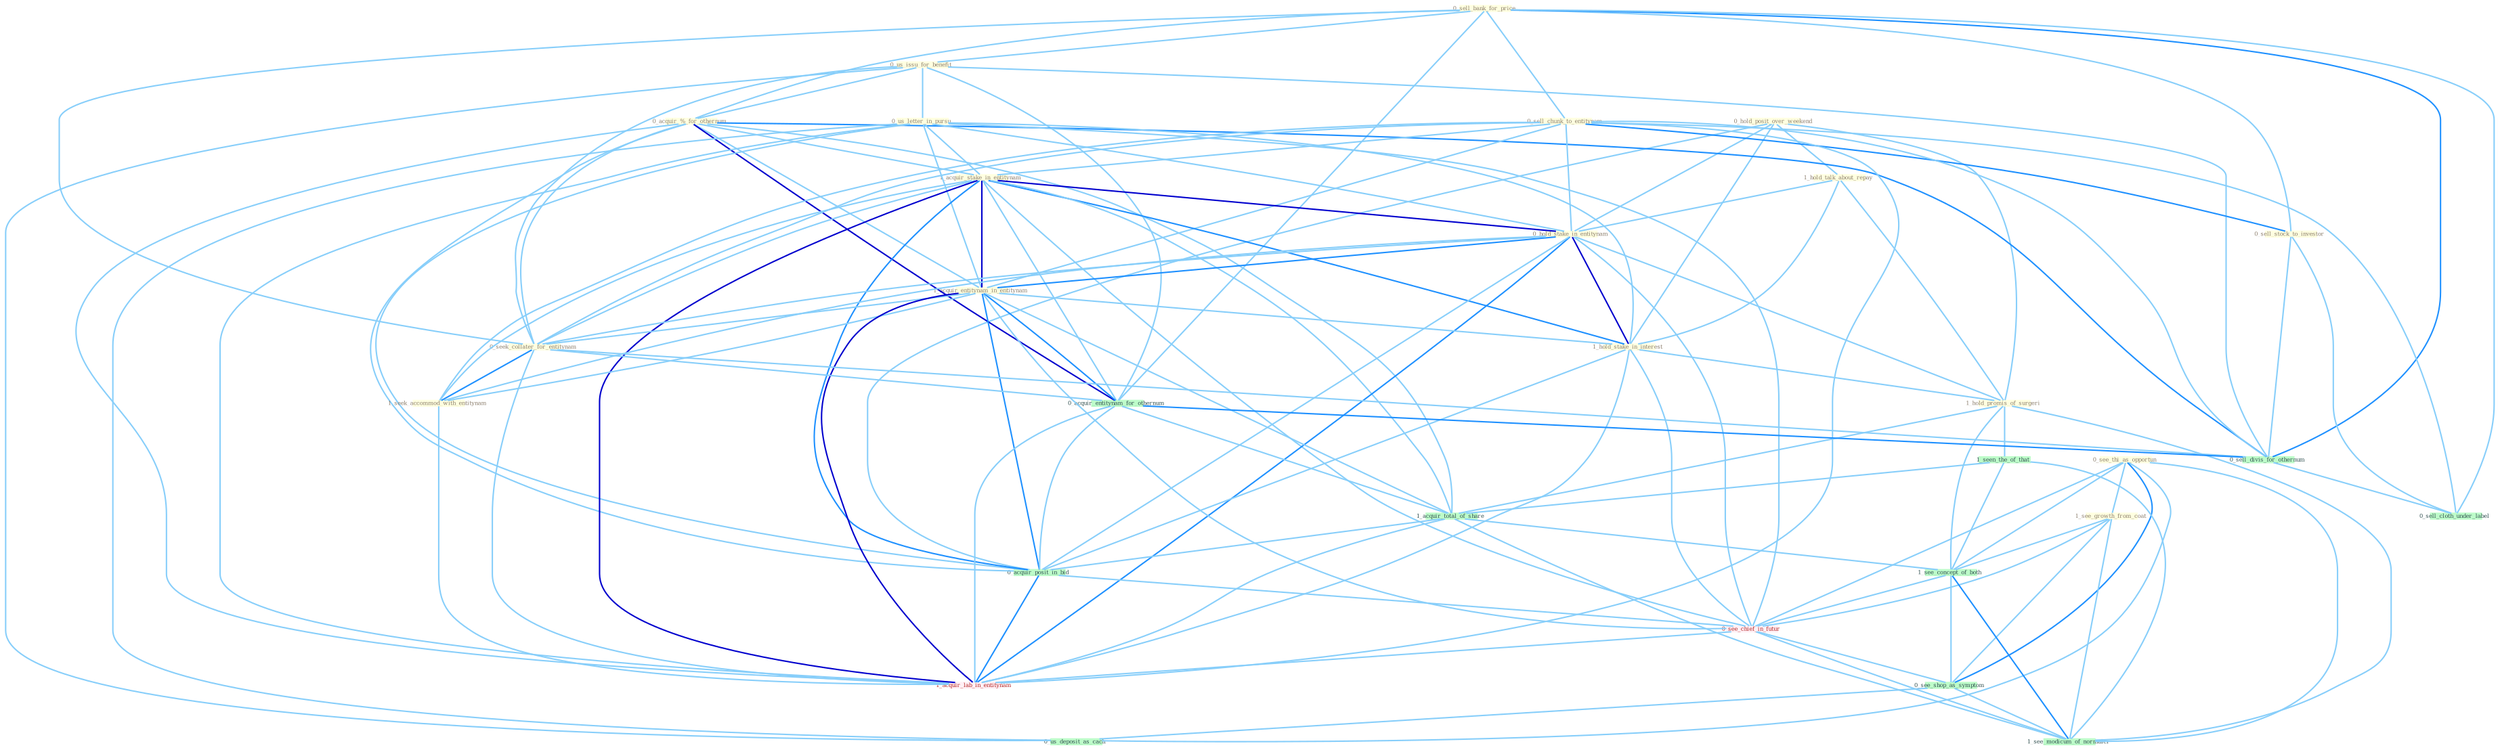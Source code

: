 Graph G{ 
    node
    [shape=polygon,style=filled,width=.5,height=.06,color="#BDFCC9",fixedsize=true,fontsize=4,
    fontcolor="#2f4f4f"];
    {node
    [color="#ffffe0", fontcolor="#8b7d6b"] "0_sell_bank_for_price " "0_hold_posit_over_weekend " "0_us_issu_for_benefit " "0_acquir_%_for_othernum " "1_hold_talk_about_repay " "0_us_letter_in_pursu " "0_see_thi_as_opportun " "0_sell_chunk_to_entitynam " "1_acquir_stake_in_entitynam " "0_sell_stock_to_investor " "0_hold_stake_in_entitynam " "1_acquir_entitynam_in_entitynam " "1_see_growth_from_coat " "1_hold_stake_in_interest " "0_seek_collater_for_entitynam " "1_seek_accommod_with_entitynam " "1_hold_promis_of_surgeri "}
{node [color="#fff0f5", fontcolor="#b22222"] "0_see_chief_in_futur " "1_acquir_lab_in_entitynam "}
edge [color="#B0E2FF"];

	"0_sell_bank_for_price " -- "0_us_issu_for_benefit " [w="1", color="#87cefa" ];
	"0_sell_bank_for_price " -- "0_acquir_%_for_othernum " [w="1", color="#87cefa" ];
	"0_sell_bank_for_price " -- "0_sell_chunk_to_entitynam " [w="1", color="#87cefa" ];
	"0_sell_bank_for_price " -- "0_sell_stock_to_investor " [w="1", color="#87cefa" ];
	"0_sell_bank_for_price " -- "0_seek_collater_for_entitynam " [w="1", color="#87cefa" ];
	"0_sell_bank_for_price " -- "0_acquir_entitynam_for_othernum " [w="1", color="#87cefa" ];
	"0_sell_bank_for_price " -- "0_sell_divis_for_othernum " [w="2", color="#1e90ff" , len=0.8];
	"0_sell_bank_for_price " -- "0_sell_cloth_under_label " [w="1", color="#87cefa" ];
	"0_hold_posit_over_weekend " -- "1_hold_talk_about_repay " [w="1", color="#87cefa" ];
	"0_hold_posit_over_weekend " -- "0_hold_stake_in_entitynam " [w="1", color="#87cefa" ];
	"0_hold_posit_over_weekend " -- "1_hold_stake_in_interest " [w="1", color="#87cefa" ];
	"0_hold_posit_over_weekend " -- "1_hold_promis_of_surgeri " [w="1", color="#87cefa" ];
	"0_hold_posit_over_weekend " -- "0_acquir_posit_in_bid " [w="1", color="#87cefa" ];
	"0_us_issu_for_benefit " -- "0_acquir_%_for_othernum " [w="1", color="#87cefa" ];
	"0_us_issu_for_benefit " -- "0_us_letter_in_pursu " [w="1", color="#87cefa" ];
	"0_us_issu_for_benefit " -- "0_seek_collater_for_entitynam " [w="1", color="#87cefa" ];
	"0_us_issu_for_benefit " -- "0_acquir_entitynam_for_othernum " [w="1", color="#87cefa" ];
	"0_us_issu_for_benefit " -- "0_sell_divis_for_othernum " [w="1", color="#87cefa" ];
	"0_us_issu_for_benefit " -- "0_us_deposit_as_cach " [w="1", color="#87cefa" ];
	"0_acquir_%_for_othernum " -- "1_acquir_stake_in_entitynam " [w="1", color="#87cefa" ];
	"0_acquir_%_for_othernum " -- "1_acquir_entitynam_in_entitynam " [w="1", color="#87cefa" ];
	"0_acquir_%_for_othernum " -- "0_seek_collater_for_entitynam " [w="1", color="#87cefa" ];
	"0_acquir_%_for_othernum " -- "0_acquir_entitynam_for_othernum " [w="3", color="#0000cd" , len=0.6];
	"0_acquir_%_for_othernum " -- "0_sell_divis_for_othernum " [w="2", color="#1e90ff" , len=0.8];
	"0_acquir_%_for_othernum " -- "1_acquir_total_of_share " [w="1", color="#87cefa" ];
	"0_acquir_%_for_othernum " -- "0_acquir_posit_in_bid " [w="1", color="#87cefa" ];
	"0_acquir_%_for_othernum " -- "1_acquir_lab_in_entitynam " [w="1", color="#87cefa" ];
	"1_hold_talk_about_repay " -- "0_hold_stake_in_entitynam " [w="1", color="#87cefa" ];
	"1_hold_talk_about_repay " -- "1_hold_stake_in_interest " [w="1", color="#87cefa" ];
	"1_hold_talk_about_repay " -- "1_hold_promis_of_surgeri " [w="1", color="#87cefa" ];
	"0_us_letter_in_pursu " -- "1_acquir_stake_in_entitynam " [w="1", color="#87cefa" ];
	"0_us_letter_in_pursu " -- "0_hold_stake_in_entitynam " [w="1", color="#87cefa" ];
	"0_us_letter_in_pursu " -- "1_acquir_entitynam_in_entitynam " [w="1", color="#87cefa" ];
	"0_us_letter_in_pursu " -- "1_hold_stake_in_interest " [w="1", color="#87cefa" ];
	"0_us_letter_in_pursu " -- "0_acquir_posit_in_bid " [w="1", color="#87cefa" ];
	"0_us_letter_in_pursu " -- "0_see_chief_in_futur " [w="1", color="#87cefa" ];
	"0_us_letter_in_pursu " -- "1_acquir_lab_in_entitynam " [w="1", color="#87cefa" ];
	"0_us_letter_in_pursu " -- "0_us_deposit_as_cach " [w="1", color="#87cefa" ];
	"0_see_thi_as_opportun " -- "1_see_growth_from_coat " [w="1", color="#87cefa" ];
	"0_see_thi_as_opportun " -- "1_see_concept_of_both " [w="1", color="#87cefa" ];
	"0_see_thi_as_opportun " -- "0_see_chief_in_futur " [w="1", color="#87cefa" ];
	"0_see_thi_as_opportun " -- "0_see_shop_as_symptom " [w="2", color="#1e90ff" , len=0.8];
	"0_see_thi_as_opportun " -- "0_us_deposit_as_cach " [w="1", color="#87cefa" ];
	"0_see_thi_as_opportun " -- "1_see_modicum_of_normalci " [w="1", color="#87cefa" ];
	"0_sell_chunk_to_entitynam " -- "1_acquir_stake_in_entitynam " [w="1", color="#87cefa" ];
	"0_sell_chunk_to_entitynam " -- "0_sell_stock_to_investor " [w="2", color="#1e90ff" , len=0.8];
	"0_sell_chunk_to_entitynam " -- "0_hold_stake_in_entitynam " [w="1", color="#87cefa" ];
	"0_sell_chunk_to_entitynam " -- "1_acquir_entitynam_in_entitynam " [w="1", color="#87cefa" ];
	"0_sell_chunk_to_entitynam " -- "0_seek_collater_for_entitynam " [w="1", color="#87cefa" ];
	"0_sell_chunk_to_entitynam " -- "1_seek_accommod_with_entitynam " [w="1", color="#87cefa" ];
	"0_sell_chunk_to_entitynam " -- "0_sell_divis_for_othernum " [w="1", color="#87cefa" ];
	"0_sell_chunk_to_entitynam " -- "0_sell_cloth_under_label " [w="1", color="#87cefa" ];
	"0_sell_chunk_to_entitynam " -- "1_acquir_lab_in_entitynam " [w="1", color="#87cefa" ];
	"1_acquir_stake_in_entitynam " -- "0_hold_stake_in_entitynam " [w="3", color="#0000cd" , len=0.6];
	"1_acquir_stake_in_entitynam " -- "1_acquir_entitynam_in_entitynam " [w="3", color="#0000cd" , len=0.6];
	"1_acquir_stake_in_entitynam " -- "1_hold_stake_in_interest " [w="2", color="#1e90ff" , len=0.8];
	"1_acquir_stake_in_entitynam " -- "0_seek_collater_for_entitynam " [w="1", color="#87cefa" ];
	"1_acquir_stake_in_entitynam " -- "1_seek_accommod_with_entitynam " [w="1", color="#87cefa" ];
	"1_acquir_stake_in_entitynam " -- "0_acquir_entitynam_for_othernum " [w="1", color="#87cefa" ];
	"1_acquir_stake_in_entitynam " -- "1_acquir_total_of_share " [w="1", color="#87cefa" ];
	"1_acquir_stake_in_entitynam " -- "0_acquir_posit_in_bid " [w="2", color="#1e90ff" , len=0.8];
	"1_acquir_stake_in_entitynam " -- "0_see_chief_in_futur " [w="1", color="#87cefa" ];
	"1_acquir_stake_in_entitynam " -- "1_acquir_lab_in_entitynam " [w="3", color="#0000cd" , len=0.6];
	"0_sell_stock_to_investor " -- "0_sell_divis_for_othernum " [w="1", color="#87cefa" ];
	"0_sell_stock_to_investor " -- "0_sell_cloth_under_label " [w="1", color="#87cefa" ];
	"0_hold_stake_in_entitynam " -- "1_acquir_entitynam_in_entitynam " [w="2", color="#1e90ff" , len=0.8];
	"0_hold_stake_in_entitynam " -- "1_hold_stake_in_interest " [w="3", color="#0000cd" , len=0.6];
	"0_hold_stake_in_entitynam " -- "0_seek_collater_for_entitynam " [w="1", color="#87cefa" ];
	"0_hold_stake_in_entitynam " -- "1_seek_accommod_with_entitynam " [w="1", color="#87cefa" ];
	"0_hold_stake_in_entitynam " -- "1_hold_promis_of_surgeri " [w="1", color="#87cefa" ];
	"0_hold_stake_in_entitynam " -- "0_acquir_posit_in_bid " [w="1", color="#87cefa" ];
	"0_hold_stake_in_entitynam " -- "0_see_chief_in_futur " [w="1", color="#87cefa" ];
	"0_hold_stake_in_entitynam " -- "1_acquir_lab_in_entitynam " [w="2", color="#1e90ff" , len=0.8];
	"1_acquir_entitynam_in_entitynam " -- "1_hold_stake_in_interest " [w="1", color="#87cefa" ];
	"1_acquir_entitynam_in_entitynam " -- "0_seek_collater_for_entitynam " [w="1", color="#87cefa" ];
	"1_acquir_entitynam_in_entitynam " -- "1_seek_accommod_with_entitynam " [w="1", color="#87cefa" ];
	"1_acquir_entitynam_in_entitynam " -- "0_acquir_entitynam_for_othernum " [w="2", color="#1e90ff" , len=0.8];
	"1_acquir_entitynam_in_entitynam " -- "1_acquir_total_of_share " [w="1", color="#87cefa" ];
	"1_acquir_entitynam_in_entitynam " -- "0_acquir_posit_in_bid " [w="2", color="#1e90ff" , len=0.8];
	"1_acquir_entitynam_in_entitynam " -- "0_see_chief_in_futur " [w="1", color="#87cefa" ];
	"1_acquir_entitynam_in_entitynam " -- "1_acquir_lab_in_entitynam " [w="3", color="#0000cd" , len=0.6];
	"1_see_growth_from_coat " -- "1_see_concept_of_both " [w="1", color="#87cefa" ];
	"1_see_growth_from_coat " -- "0_see_chief_in_futur " [w="1", color="#87cefa" ];
	"1_see_growth_from_coat " -- "0_see_shop_as_symptom " [w="1", color="#87cefa" ];
	"1_see_growth_from_coat " -- "1_see_modicum_of_normalci " [w="1", color="#87cefa" ];
	"1_hold_stake_in_interest " -- "1_hold_promis_of_surgeri " [w="1", color="#87cefa" ];
	"1_hold_stake_in_interest " -- "0_acquir_posit_in_bid " [w="1", color="#87cefa" ];
	"1_hold_stake_in_interest " -- "0_see_chief_in_futur " [w="1", color="#87cefa" ];
	"1_hold_stake_in_interest " -- "1_acquir_lab_in_entitynam " [w="1", color="#87cefa" ];
	"0_seek_collater_for_entitynam " -- "1_seek_accommod_with_entitynam " [w="2", color="#1e90ff" , len=0.8];
	"0_seek_collater_for_entitynam " -- "0_acquir_entitynam_for_othernum " [w="1", color="#87cefa" ];
	"0_seek_collater_for_entitynam " -- "0_sell_divis_for_othernum " [w="1", color="#87cefa" ];
	"0_seek_collater_for_entitynam " -- "1_acquir_lab_in_entitynam " [w="1", color="#87cefa" ];
	"1_seek_accommod_with_entitynam " -- "1_acquir_lab_in_entitynam " [w="1", color="#87cefa" ];
	"1_hold_promis_of_surgeri " -- "1_seen_the_of_that " [w="1", color="#87cefa" ];
	"1_hold_promis_of_surgeri " -- "1_acquir_total_of_share " [w="1", color="#87cefa" ];
	"1_hold_promis_of_surgeri " -- "1_see_concept_of_both " [w="1", color="#87cefa" ];
	"1_hold_promis_of_surgeri " -- "1_see_modicum_of_normalci " [w="1", color="#87cefa" ];
	"0_acquir_entitynam_for_othernum " -- "0_sell_divis_for_othernum " [w="2", color="#1e90ff" , len=0.8];
	"0_acquir_entitynam_for_othernum " -- "1_acquir_total_of_share " [w="1", color="#87cefa" ];
	"0_acquir_entitynam_for_othernum " -- "0_acquir_posit_in_bid " [w="1", color="#87cefa" ];
	"0_acquir_entitynam_for_othernum " -- "1_acquir_lab_in_entitynam " [w="1", color="#87cefa" ];
	"1_seen_the_of_that " -- "1_acquir_total_of_share " [w="1", color="#87cefa" ];
	"1_seen_the_of_that " -- "1_see_concept_of_both " [w="1", color="#87cefa" ];
	"1_seen_the_of_that " -- "1_see_modicum_of_normalci " [w="1", color="#87cefa" ];
	"0_sell_divis_for_othernum " -- "0_sell_cloth_under_label " [w="1", color="#87cefa" ];
	"1_acquir_total_of_share " -- "0_acquir_posit_in_bid " [w="1", color="#87cefa" ];
	"1_acquir_total_of_share " -- "1_see_concept_of_both " [w="1", color="#87cefa" ];
	"1_acquir_total_of_share " -- "1_acquir_lab_in_entitynam " [w="1", color="#87cefa" ];
	"1_acquir_total_of_share " -- "1_see_modicum_of_normalci " [w="1", color="#87cefa" ];
	"0_acquir_posit_in_bid " -- "0_see_chief_in_futur " [w="1", color="#87cefa" ];
	"0_acquir_posit_in_bid " -- "1_acquir_lab_in_entitynam " [w="2", color="#1e90ff" , len=0.8];
	"1_see_concept_of_both " -- "0_see_chief_in_futur " [w="1", color="#87cefa" ];
	"1_see_concept_of_both " -- "0_see_shop_as_symptom " [w="1", color="#87cefa" ];
	"1_see_concept_of_both " -- "1_see_modicum_of_normalci " [w="2", color="#1e90ff" , len=0.8];
	"0_see_chief_in_futur " -- "0_see_shop_as_symptom " [w="1", color="#87cefa" ];
	"0_see_chief_in_futur " -- "1_acquir_lab_in_entitynam " [w="1", color="#87cefa" ];
	"0_see_chief_in_futur " -- "1_see_modicum_of_normalci " [w="1", color="#87cefa" ];
	"0_see_shop_as_symptom " -- "0_us_deposit_as_cach " [w="1", color="#87cefa" ];
	"0_see_shop_as_symptom " -- "1_see_modicum_of_normalci " [w="1", color="#87cefa" ];
}